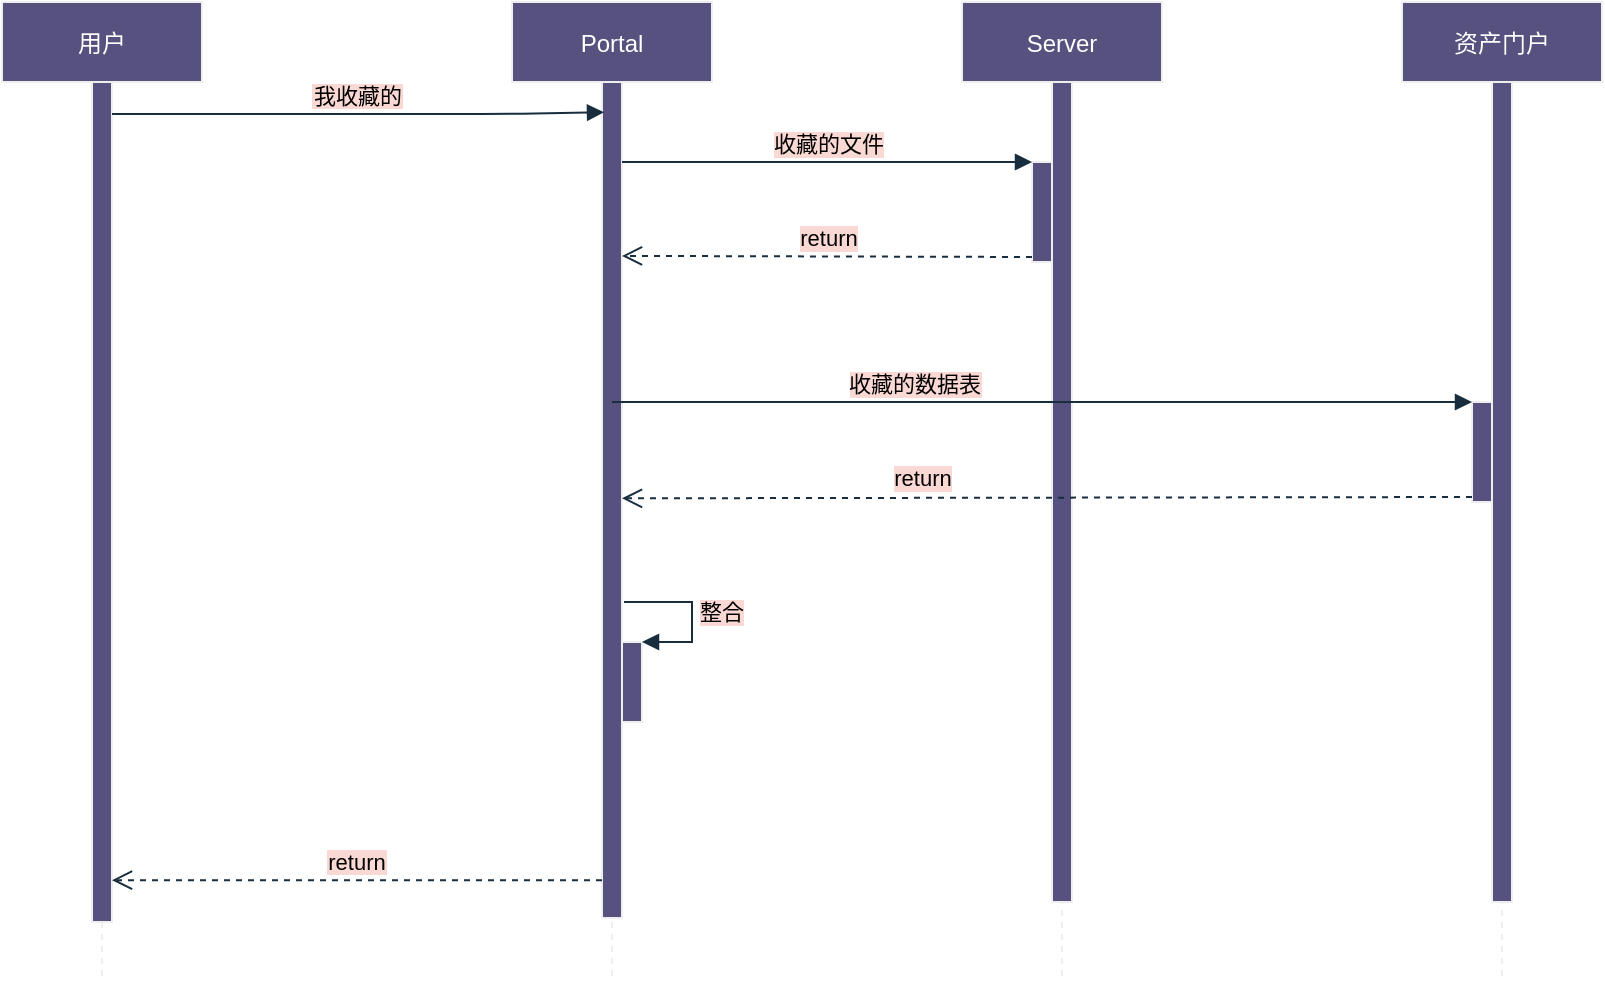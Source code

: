 <mxfile version="17.4.0" type="github"><diagram id="kgpKYQtTHZ0yAKxKKP6v" name="Page-1"><mxGraphModel dx="1298" dy="806" grid="0" gridSize="10" guides="1" tooltips="1" connect="1" arrows="1" fold="1" page="1" pageScale="1" pageWidth="3300" pageHeight="4681" background="#FFFFFF" math="0" shadow="0"><root><mxCell id="0"/><mxCell id="1" parent="0"/><mxCell id="3nuBFxr9cyL0pnOWT2aG-1" value="用户" style="shape=umlLifeline;perimeter=lifelinePerimeter;container=1;collapsible=0;recursiveResize=0;rounded=0;shadow=0;strokeWidth=1;fillColor=#56517E;strokeColor=#EEEEEE;fontColor=#FFFFFF;" parent="1" vertex="1"><mxGeometry x="120" y="80" width="100" height="490" as="geometry"/></mxCell><mxCell id="3nuBFxr9cyL0pnOWT2aG-2" value="" style="points=[];perimeter=orthogonalPerimeter;rounded=0;shadow=0;strokeWidth=1;fillColor=#56517E;strokeColor=#EEEEEE;fontColor=#FFFFFF;" parent="3nuBFxr9cyL0pnOWT2aG-1" vertex="1"><mxGeometry x="45" y="40" width="10" height="420" as="geometry"/></mxCell><mxCell id="3nuBFxr9cyL0pnOWT2aG-5" value="Portal" style="shape=umlLifeline;perimeter=lifelinePerimeter;container=1;collapsible=0;recursiveResize=0;rounded=0;shadow=0;strokeWidth=1;fillColor=#56517E;strokeColor=#EEEEEE;fontColor=#FFFFFF;" parent="1" vertex="1"><mxGeometry x="375" y="80" width="100" height="490" as="geometry"/></mxCell><mxCell id="3nuBFxr9cyL0pnOWT2aG-6" value="" style="points=[];perimeter=orthogonalPerimeter;rounded=0;shadow=0;strokeWidth=1;fillColor=#56517E;strokeColor=#EEEEEE;fontColor=#FFFFFF;" parent="3nuBFxr9cyL0pnOWT2aG-5" vertex="1"><mxGeometry x="45" y="40" width="10" height="418" as="geometry"/></mxCell><mxCell id="_XN_GnWmJGrCFG7sTzBp-13" value="" style="html=1;points=[];perimeter=orthogonalPerimeter;rounded=0;sketch=0;fontColor=#FFFFFF;strokeColor=#EEEEEE;fillColor=#56517E;" vertex="1" parent="3nuBFxr9cyL0pnOWT2aG-5"><mxGeometry x="55" y="320" width="10" height="40" as="geometry"/></mxCell><mxCell id="_XN_GnWmJGrCFG7sTzBp-14" value="整合" style="edgeStyle=orthogonalEdgeStyle;html=1;align=left;spacingLeft=2;endArrow=block;rounded=0;entryX=1;entryY=0;sketch=0;strokeColor=#182E3E;curved=0;exitX=1.1;exitY=0.622;exitDx=0;exitDy=0;exitPerimeter=0;labelBackgroundColor=#FAD9D5;" edge="1" parent="3nuBFxr9cyL0pnOWT2aG-5" source="3nuBFxr9cyL0pnOWT2aG-6"><mxGeometry relative="1" as="geometry"><mxPoint x="60" y="300" as="sourcePoint"/><Array as="points"><mxPoint x="90" y="300"/><mxPoint x="90" y="320"/></Array><mxPoint x="65" y="320" as="targetPoint"/></mxGeometry></mxCell><mxCell id="3nuBFxr9cyL0pnOWT2aG-7" value="return" style="verticalAlign=bottom;endArrow=open;dashed=1;endSize=8;exitX=0;exitY=0.95;shadow=0;strokeWidth=1;strokeColor=#182E3E;labelBackgroundColor=#FAD9D5;" parent="1" edge="1"><mxGeometry relative="1" as="geometry"><mxPoint x="175" y="519.1" as="targetPoint"/><mxPoint x="420" y="519.1" as="sourcePoint"/></mxGeometry></mxCell><mxCell id="_XN_GnWmJGrCFG7sTzBp-1" value="Server" style="shape=umlLifeline;perimeter=lifelinePerimeter;container=1;collapsible=0;recursiveResize=0;rounded=0;shadow=0;strokeWidth=1;fillColor=#56517E;strokeColor=#EEEEEE;fontColor=#FFFFFF;" vertex="1" parent="1"><mxGeometry x="600" y="80" width="100" height="490" as="geometry"/></mxCell><mxCell id="_XN_GnWmJGrCFG7sTzBp-2" value="" style="points=[];perimeter=orthogonalPerimeter;rounded=0;shadow=0;strokeWidth=1;fillColor=#56517E;strokeColor=#EEEEEE;fontColor=#FFFFFF;" vertex="1" parent="_XN_GnWmJGrCFG7sTzBp-1"><mxGeometry x="45" y="40" width="10" height="410" as="geometry"/></mxCell><mxCell id="_XN_GnWmJGrCFG7sTzBp-7" value="" style="html=1;points=[];perimeter=orthogonalPerimeter;rounded=0;sketch=0;fontColor=#FFFFFF;strokeColor=#EEEEEE;fillColor=#56517E;" vertex="1" parent="_XN_GnWmJGrCFG7sTzBp-1"><mxGeometry x="35" y="80" width="10" height="50" as="geometry"/></mxCell><mxCell id="_XN_GnWmJGrCFG7sTzBp-3" value="资产门户" style="shape=umlLifeline;perimeter=lifelinePerimeter;container=1;collapsible=0;recursiveResize=0;rounded=0;shadow=0;strokeWidth=1;fillColor=#56517E;strokeColor=#EEEEEE;fontColor=#FFFFFF;" vertex="1" parent="1"><mxGeometry x="820" y="80" width="100" height="490" as="geometry"/></mxCell><mxCell id="_XN_GnWmJGrCFG7sTzBp-4" value="" style="points=[];perimeter=orthogonalPerimeter;rounded=0;shadow=0;strokeWidth=1;fillColor=#56517E;strokeColor=#EEEEEE;fontColor=#FFFFFF;" vertex="1" parent="_XN_GnWmJGrCFG7sTzBp-3"><mxGeometry x="45" y="40" width="10" height="410" as="geometry"/></mxCell><mxCell id="_XN_GnWmJGrCFG7sTzBp-10" value="" style="html=1;points=[];perimeter=orthogonalPerimeter;rounded=0;sketch=0;fontColor=#FFFFFF;strokeColor=#EEEEEE;fillColor=#56517E;" vertex="1" parent="_XN_GnWmJGrCFG7sTzBp-3"><mxGeometry x="35" y="200" width="10" height="50" as="geometry"/></mxCell><mxCell id="_XN_GnWmJGrCFG7sTzBp-6" value="我收藏的" style="verticalAlign=bottom;endArrow=block;entryX=0.1;entryY=-0.002;shadow=0;strokeWidth=1;strokeColor=#182E3E;labelBackgroundColor=#FAD9D5;entryDx=0;entryDy=0;entryPerimeter=0;" edge="1" parent="1"><mxGeometry relative="1" as="geometry"><mxPoint x="175" y="136" as="sourcePoint"/><mxPoint x="421" y="135.164" as="targetPoint"/><Array as="points"><mxPoint x="270" y="136"/><mxPoint x="370" y="136"/></Array></mxGeometry></mxCell><mxCell id="_XN_GnWmJGrCFG7sTzBp-8" value="收藏的文件" style="html=1;verticalAlign=bottom;endArrow=block;entryX=0;entryY=0;rounded=1;sketch=0;strokeColor=#182E3E;curved=0;labelBackgroundColor=#FAD9D5;" edge="1" target="_XN_GnWmJGrCFG7sTzBp-7" parent="1"><mxGeometry relative="1" as="geometry"><mxPoint x="430" y="160" as="sourcePoint"/></mxGeometry></mxCell><mxCell id="_XN_GnWmJGrCFG7sTzBp-9" value="return" style="html=1;verticalAlign=bottom;endArrow=open;dashed=1;endSize=8;exitX=0;exitY=0.95;rounded=1;sketch=0;strokeColor=#182E3E;curved=0;entryX=1;entryY=0.208;entryDx=0;entryDy=0;entryPerimeter=0;labelBackgroundColor=#FAD9D5;" edge="1" source="_XN_GnWmJGrCFG7sTzBp-7" parent="1" target="3nuBFxr9cyL0pnOWT2aG-6"><mxGeometry relative="1" as="geometry"><mxPoint x="430" y="236" as="targetPoint"/></mxGeometry></mxCell><mxCell id="_XN_GnWmJGrCFG7sTzBp-11" value="收藏的数据表" style="html=1;verticalAlign=bottom;endArrow=block;entryX=0;entryY=0;rounded=1;sketch=0;strokeColor=#182E3E;curved=0;labelBackgroundColor=#FAD9D5;" edge="1" target="_XN_GnWmJGrCFG7sTzBp-10" parent="1" source="3nuBFxr9cyL0pnOWT2aG-5"><mxGeometry x="-0.3" relative="1" as="geometry"><mxPoint x="430" y="270" as="sourcePoint"/><mxPoint as="offset"/></mxGeometry></mxCell><mxCell id="_XN_GnWmJGrCFG7sTzBp-12" value="return" style="html=1;verticalAlign=bottom;endArrow=open;dashed=1;endSize=8;exitX=0;exitY=0.95;rounded=1;sketch=0;strokeColor=#182E3E;curved=0;entryX=1;entryY=0.498;entryDx=0;entryDy=0;entryPerimeter=0;labelBackgroundColor=#FAD9D5;" edge="1" source="_XN_GnWmJGrCFG7sTzBp-10" parent="1" target="3nuBFxr9cyL0pnOWT2aG-6"><mxGeometry x="0.294" y="-1" relative="1" as="geometry"><mxPoint x="430" y="346" as="targetPoint"/><mxPoint as="offset"/></mxGeometry></mxCell></root></mxGraphModel></diagram></mxfile>